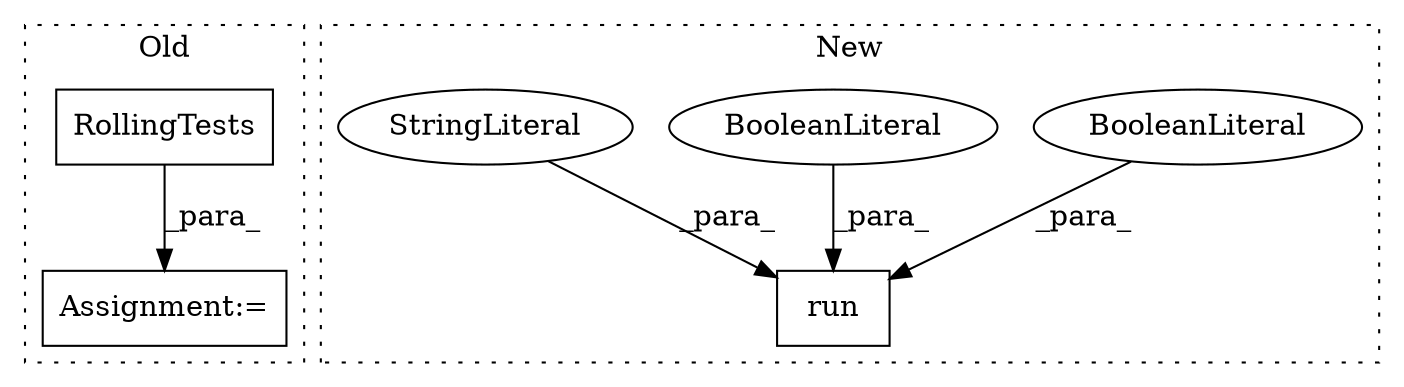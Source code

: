 digraph G {
subgraph cluster0 {
1 [label="RollingTests" a="32" s="2209" l="14" shape="box"];
6 [label="Assignment:=" a="7" s="2208" l="1" shape="box"];
label = "Old";
style="dotted";
}
subgraph cluster1 {
2 [label="run" a="32" s="13438,13498" l="4,1" shape="box"];
3 [label="BooleanLiteral" a="9" s="13489" l="4" shape="ellipse"];
4 [label="BooleanLiteral" a="9" s="13494" l="4" shape="ellipse"];
5 [label="StringLiteral" a="45" s="13442" l="46" shape="ellipse"];
label = "New";
style="dotted";
}
1 -> 6 [label="_para_"];
3 -> 2 [label="_para_"];
4 -> 2 [label="_para_"];
5 -> 2 [label="_para_"];
}